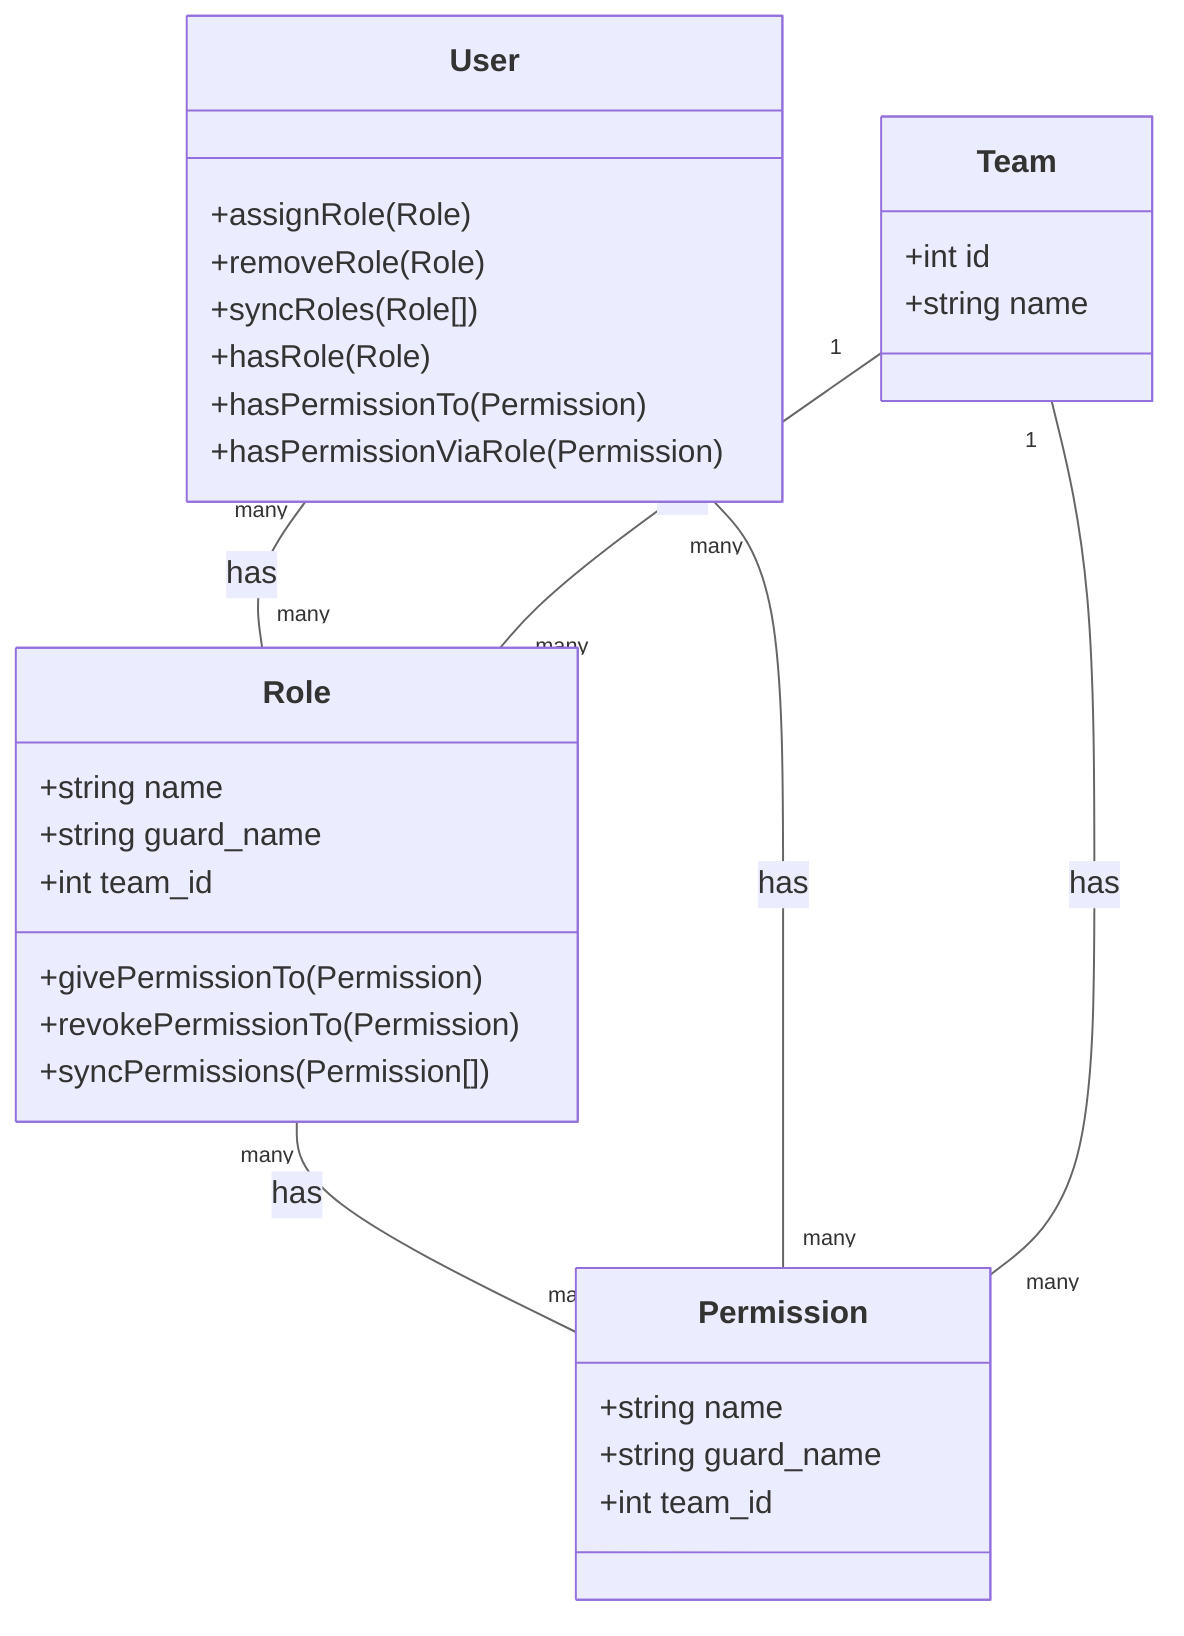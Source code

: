%%{init: {'theme': 'default', 'themeVariables': { 'primaryColor': '#f5f5f5', 'primaryTextColor': '#333333', 'primaryBorderColor': '#cccccc', 'lineColor': '#666666', 'secondaryColor': '#f0f0f0', 'tertiaryColor': '#ffffff' }}}%%
classDiagram
    class Permission {
        +string name
        +string guard_name
        +int team_id
    }
    
    class Role {
        +string name
        +string guard_name
        +int team_id
        +givePermissionTo(Permission)
        +revokePermissionTo(Permission)
        +syncPermissions(Permission[])
    }
    
    class User {
        +assignRole(Role)
        +removeRole(Role)
        +syncRoles(Role[])
        +hasRole(Role)
        +hasPermissionTo(Permission)
        +hasPermissionViaRole(Permission)
    }
    
    class Team {
        +int id
        +string name
    }
    
    Role "many" -- "many" Permission : has
    User "many" -- "many" Role : has
    User "many" -- "many" Permission : has
    Team "1" -- "many" Role : has
    Team "1" -- "many" Permission : has